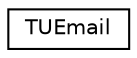 digraph "Representação gráfica da hiearquia da classe"
{
 // LATEX_PDF_SIZE
  edge [fontname="Helvetica",fontsize="10",labelfontname="Helvetica",labelfontsize="10"];
  node [fontname="Helvetica",fontsize="10",shape=record];
  rankdir="LR";
  Node0 [label="TUEmail",height=0.2,width=0.4,color="black", fillcolor="white", style="filled",URL="$classTUEmail.html",tooltip=" "];
}
